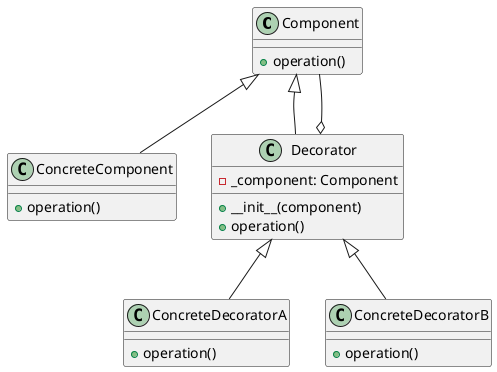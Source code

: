 @startuml

class Component {
    + operation()
}

class ConcreteComponent {
    + operation()
}

Component <|-- ConcreteComponent

class Decorator {
    - _component: Component
    + __init__(component)
    + operation()
}

Component <|-- Decorator
Decorator o-- Component

class ConcreteDecoratorA {
    + operation()
}

class ConcreteDecoratorB {
    + operation()
}

Decorator <|-- ConcreteDecoratorA
Decorator <|-- ConcreteDecoratorB

@enduml

